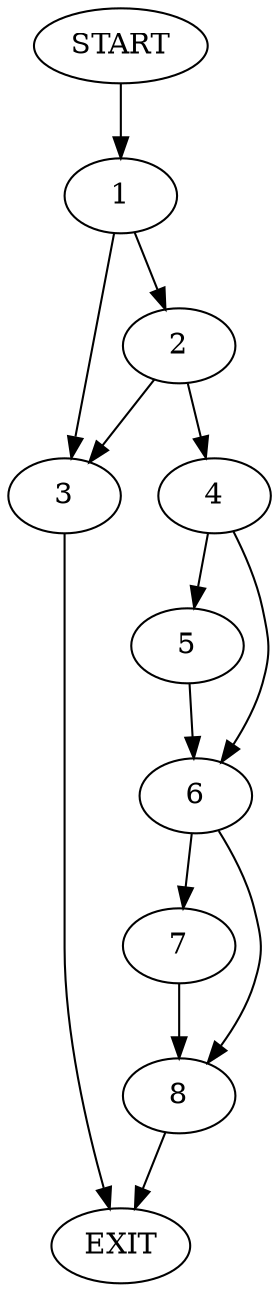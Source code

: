 digraph {
0 [label="START"]
9 [label="EXIT"]
0 -> 1
1 -> 2
1 -> 3
3 -> 9
2 -> 3
2 -> 4
4 -> 5
4 -> 6
6 -> 7
6 -> 8
5 -> 6
8 -> 9
7 -> 8
}
